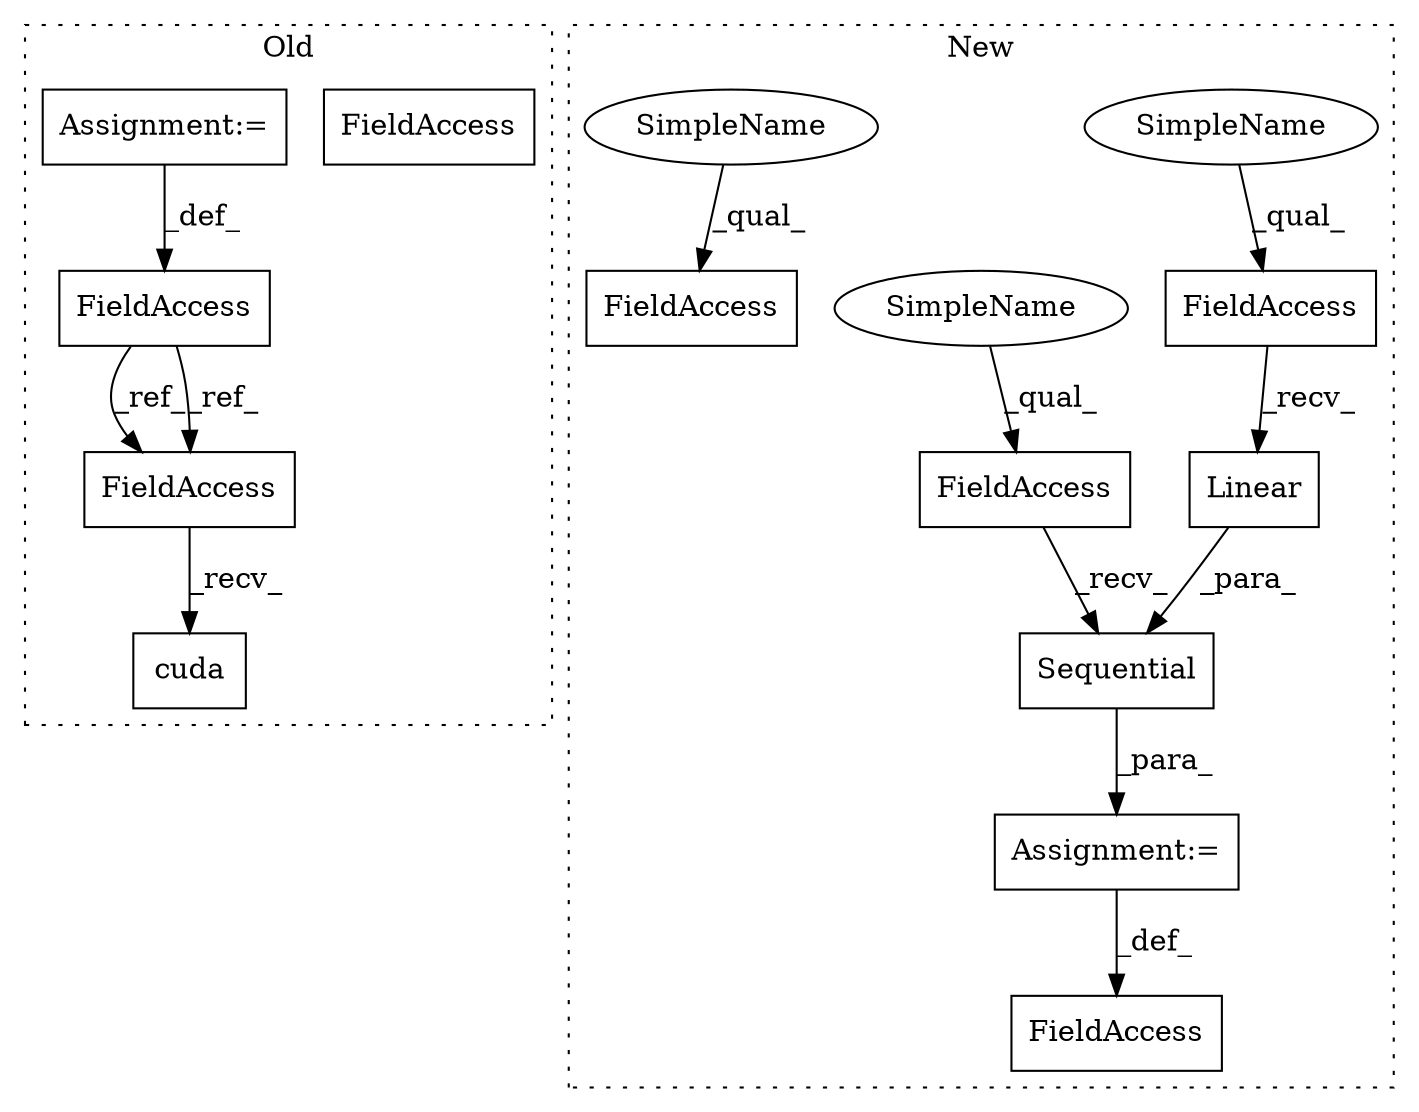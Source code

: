 digraph G {
subgraph cluster0 {
1 [label="cuda" a="32" s="982,1000" l="5,1" shape="box"];
8 [label="FieldAccess" a="22" s="970" l="11" shape="box"];
9 [label="FieldAccess" a="22" s="783" l="11" shape="box"];
11 [label="Assignment:=" a="7" s="794" l="1" shape="box"];
12 [label="FieldAccess" a="22" s="970" l="11" shape="box"];
label = "Old";
style="dotted";
}
subgraph cluster1 {
2 [label="Sequential" a="32" s="8390,8646" l="11,1" shape="box"];
3 [label="FieldAccess" a="22" s="8381" l="8" shape="box"];
4 [label="FieldAccess" a="22" s="8373" l="7" shape="box"];
5 [label="FieldAccess" a="22" s="8628" l="8" shape="box"];
6 [label="FieldAccess" a="22" s="8587" l="8" shape="box"];
7 [label="Assignment:=" a="7" s="8380" l="1" shape="box"];
10 [label="Linear" a="32" s="8596,8626" l="7,1" shape="box"];
13 [label="SimpleName" a="42" s="8587" l="5" shape="ellipse"];
14 [label="SimpleName" a="42" s="8381" l="5" shape="ellipse"];
15 [label="SimpleName" a="42" s="8628" l="5" shape="ellipse"];
label = "New";
style="dotted";
}
2 -> 7 [label="_para_"];
3 -> 2 [label="_recv_"];
6 -> 10 [label="_recv_"];
7 -> 4 [label="_def_"];
9 -> 12 [label="_ref_"];
9 -> 12 [label="_ref_"];
10 -> 2 [label="_para_"];
11 -> 9 [label="_def_"];
12 -> 1 [label="_recv_"];
13 -> 6 [label="_qual_"];
14 -> 3 [label="_qual_"];
15 -> 5 [label="_qual_"];
}